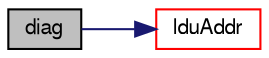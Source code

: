 digraph "diag"
{
  bgcolor="transparent";
  edge [fontname="FreeSans",fontsize="10",labelfontname="FreeSans",labelfontsize="10"];
  node [fontname="FreeSans",fontsize="10",shape=record];
  rankdir="LR";
  Node270 [label="diag",height=0.2,width=0.4,color="black", fillcolor="grey75", style="filled", fontcolor="black"];
  Node270 -> Node271 [color="midnightblue",fontsize="10",style="solid",fontname="FreeSans"];
  Node271 [label="lduAddr",height=0.2,width=0.4,color="red",URL="$a26882.html#a9b4176b96c4c508a072b5c69fb71b861",tooltip="Return the LDU addressing. "];
}
